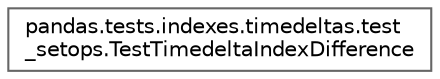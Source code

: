 digraph "Graphical Class Hierarchy"
{
 // LATEX_PDF_SIZE
  bgcolor="transparent";
  edge [fontname=Helvetica,fontsize=10,labelfontname=Helvetica,labelfontsize=10];
  node [fontname=Helvetica,fontsize=10,shape=box,height=0.2,width=0.4];
  rankdir="LR";
  Node0 [id="Node000000",label="pandas.tests.indexes.timedeltas.test\l_setops.TestTimedeltaIndexDifference",height=0.2,width=0.4,color="grey40", fillcolor="white", style="filled",URL="$de/d24/classpandas_1_1tests_1_1indexes_1_1timedeltas_1_1test__setops_1_1TestTimedeltaIndexDifference.html",tooltip=" "];
}
